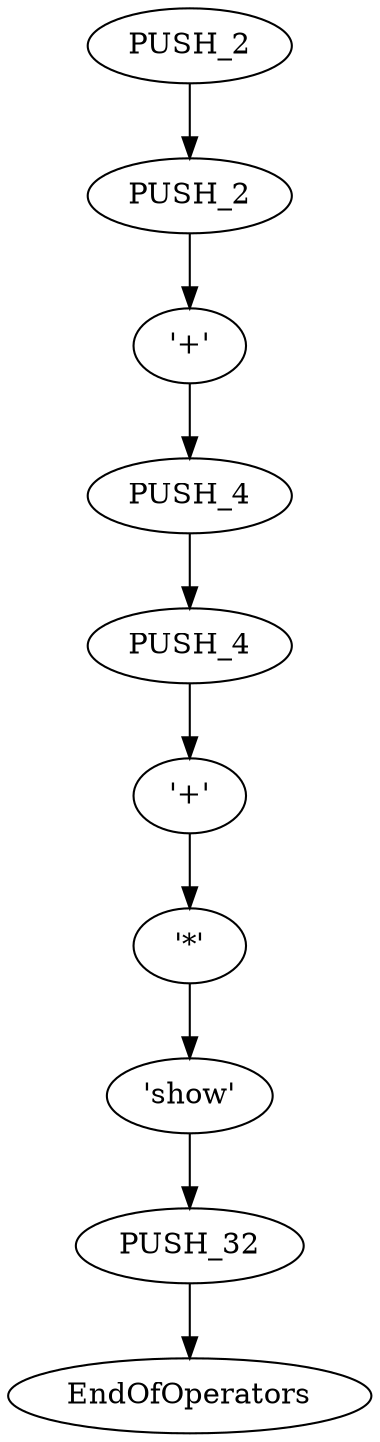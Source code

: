 digraph Source{
   Operator_0 [label=PUSH_2];
   Operator_0 -> Operator_1;
   Operator_1 [label=PUSH_2];
   Operator_1 -> Operator_2;
   Operator_2 [label="'+'"];
   Operator_2 -> Operator_3;
   Operator_3 [label=PUSH_4];
   Operator_3 -> Operator_4;
   Operator_4 [label=PUSH_4];
   Operator_4 -> Operator_5;
   Operator_5 [label="'+'"];
   Operator_5 -> Operator_6;
   Operator_6 [label="'*'"];
   Operator_6 -> Operator_7;
   Operator_7 [label="'show'"];
   Operator_7 -> Operator_8;
   Operator_8 [label=PUSH_32];
   Operator_8 -> Operator_9;
   Operator_9 [label="EndOfOperators"];
}

